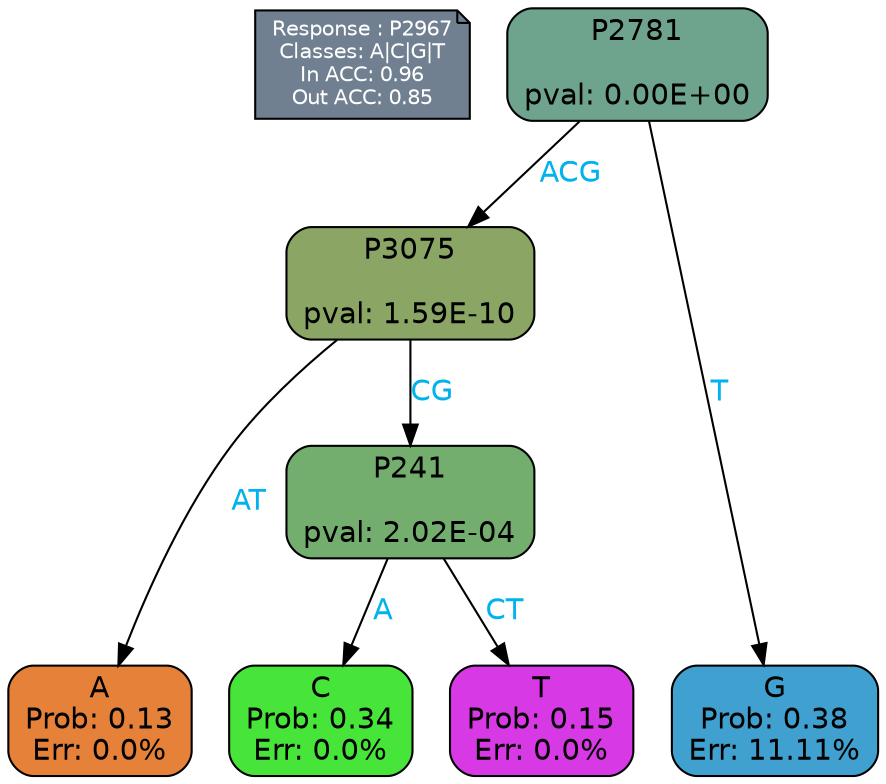 digraph Tree {
node [shape=box, style="filled, rounded", color="black", fontname=helvetica] ;
graph [ranksep=equally, splines=polylines, bgcolor=transparent, dpi=600] ;
edge [fontname=helvetica] ;
LEGEND [label="Response : P2967
Classes: A|C|G|T
In ACC: 0.96
Out ACC: 0.85
",shape=note,align=left,style=filled,fillcolor="slategray",fontcolor="white",fontsize=10];1 [label="P2781

pval: 0.00E+00", fillcolor="#6ea38d"] ;
2 [label="P3075

pval: 1.59E-10", fillcolor="#8ba564"] ;
3 [label="A
Prob: 0.13
Err: 0.0%", fillcolor="#e58139"] ;
4 [label="P241

pval: 2.02E-04", fillcolor="#74ae6f"] ;
5 [label="C
Prob: 0.34
Err: 0.0%", fillcolor="#47e539"] ;
6 [label="T
Prob: 0.15
Err: 0.0%", fillcolor="#d739e5"] ;
7 [label="G
Prob: 0.38
Err: 11.11%", fillcolor="#40a1d1"] ;
1 -> 2 [label="ACG",fontcolor=deepskyblue2] ;
1 -> 7 [label="T",fontcolor=deepskyblue2] ;
2 -> 3 [label="AT",fontcolor=deepskyblue2] ;
2 -> 4 [label="CG",fontcolor=deepskyblue2] ;
4 -> 5 [label="A",fontcolor=deepskyblue2] ;
4 -> 6 [label="CT",fontcolor=deepskyblue2] ;
{rank = same; 3;5;6;7;}{rank = same; LEGEND;1;}}